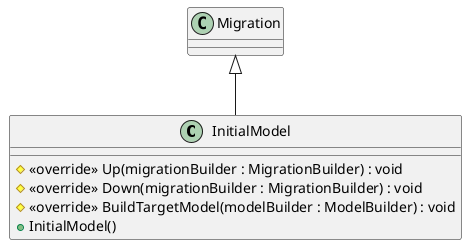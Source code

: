 @startuml InitialModel
class InitialModel  {
    # <<override>> Up(migrationBuilder : MigrationBuilder) : void
    # <<override>> Down(migrationBuilder : MigrationBuilder) : void
    # <<override>> BuildTargetModel(modelBuilder : ModelBuilder) : void
    + InitialModel()
}
Migration <|-- InitialModel
@enduml